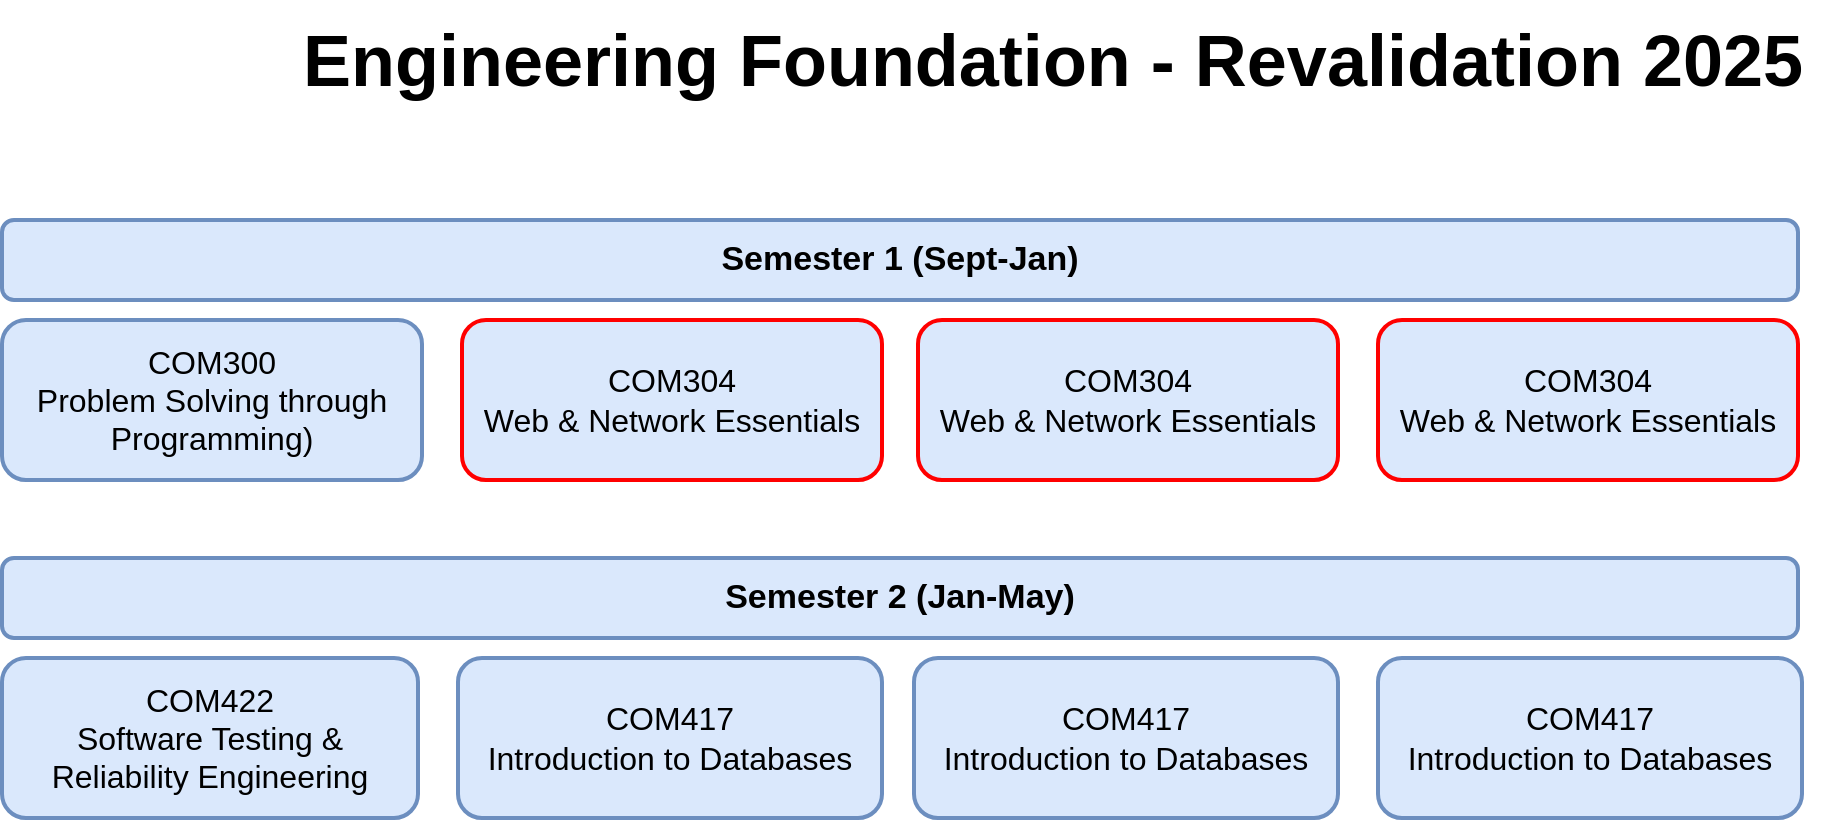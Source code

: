 <mxfile version="26.0.16">
  <diagram name="Page-1" id="dTm7rIVPD1FGJYWbWSoM">
    <mxGraphModel dx="1394" dy="722" grid="1" gridSize="10" guides="1" tooltips="1" connect="1" arrows="1" fold="1" page="1" pageScale="1" pageWidth="827" pageHeight="1169" math="0" shadow="0">
      <root>
        <mxCell id="0" />
        <mxCell id="1" parent="0" />
        <mxCell id="mlFxMyfKqSY4kEZdq88w-4" value="&lt;font&gt;&lt;span style=&quot;font-size: 16px&quot;&gt;COM300&lt;br&gt;Problem Solving through Programming)&lt;/span&gt;&lt;/font&gt;" style="rounded=1;whiteSpace=wrap;html=1;fillColor=#dae8fc;strokeColor=#6c8ebf;strokeWidth=2;" vertex="1" parent="1">
          <mxGeometry x="202" y="1050" width="210" height="80" as="geometry" />
        </mxCell>
        <mxCell id="mlFxMyfKqSY4kEZdq88w-5" value="&lt;font style=&quot;font-size: 16px;&quot;&gt;COM304&lt;br&gt;Web &amp;amp; Network Essentials&lt;br&gt;&lt;/font&gt;" style="rounded=1;whiteSpace=wrap;html=1;fillColor=#dae8fc;strokeColor=#FF0000;strokeWidth=2;" vertex="1" parent="1">
          <mxGeometry x="432" y="1050" width="210" height="80" as="geometry" />
        </mxCell>
        <mxCell id="mlFxMyfKqSY4kEZdq88w-6" value="&lt;font style=&quot;font-size: 17px;&quot;&gt;&lt;b&gt;Semester 1 (Sept-Jan)&lt;/b&gt;&lt;/font&gt;" style="rounded=1;whiteSpace=wrap;html=1;fillColor=#dae8fc;strokeColor=#6c8ebf;strokeWidth=2;" vertex="1" parent="1">
          <mxGeometry x="202" y="1000" width="898" height="40" as="geometry" />
        </mxCell>
        <mxCell id="mlFxMyfKqSY4kEZdq88w-7" value="&lt;font style=&quot;font-size: 16px;&quot;&gt;COM417&lt;br style=&quot;border-color: var(--border-color);&quot;&gt;Introduction to Databases&lt;/font&gt;" style="rounded=1;whiteSpace=wrap;html=1;fillColor=#dae8fc;strokeColor=#6c8ebf;strokeWidth=2;" vertex="1" parent="1">
          <mxGeometry x="430" y="1219" width="212" height="80" as="geometry" />
        </mxCell>
        <mxCell id="mlFxMyfKqSY4kEZdq88w-8" value="&lt;b style=&quot;border-color: var(--border-color); font-size: 17px;&quot;&gt;Semester 2 (Jan-May)&lt;/b&gt;" style="rounded=1;whiteSpace=wrap;html=1;fillColor=#dae8fc;strokeColor=#6c8ebf;strokeWidth=2;" vertex="1" parent="1">
          <mxGeometry x="202" y="1169" width="898" height="40" as="geometry" />
        </mxCell>
        <mxCell id="mlFxMyfKqSY4kEZdq88w-32" value="&lt;font style=&quot;font-size: 36px;&quot;&gt;&lt;b&gt;Engineering Foundation - Revalidation 2025&amp;nbsp;&lt;/b&gt;&lt;/font&gt;" style="text;html=1;align=center;verticalAlign=middle;resizable=0;points=[];autosize=1;strokeColor=none;fillColor=none;" vertex="1" parent="1">
          <mxGeometry x="342" y="890" width="780" height="60" as="geometry" />
        </mxCell>
        <mxCell id="mlFxMyfKqSY4kEZdq88w-35" value="&lt;font style=&quot;font-size: 16px;&quot;&gt;COM422&lt;br&gt;Software Testing &amp;amp; Reliability Engineering&lt;span style=&quot;font-size: 16px&quot;&gt;&lt;br&gt;&lt;/span&gt;&lt;/font&gt;" style="rounded=1;whiteSpace=wrap;html=1;fillColor=#dae8fc;strokeColor=#6c8ebf;strokeWidth=2;" vertex="1" parent="1">
          <mxGeometry x="202" y="1219" width="208" height="80" as="geometry" />
        </mxCell>
        <mxCell id="mlFxMyfKqSY4kEZdq88w-38" value="&lt;font style=&quot;font-size: 16px;&quot;&gt;COM304&lt;br&gt;Web &amp;amp; Network Essentials&lt;br&gt;&lt;/font&gt;" style="rounded=1;whiteSpace=wrap;html=1;fillColor=#dae8fc;strokeColor=#FF0000;strokeWidth=2;" vertex="1" parent="1">
          <mxGeometry x="660" y="1050" width="210" height="80" as="geometry" />
        </mxCell>
        <mxCell id="mlFxMyfKqSY4kEZdq88w-39" value="&lt;font style=&quot;font-size: 16px;&quot;&gt;COM417&lt;br style=&quot;border-color: var(--border-color);&quot;&gt;Introduction to Databases&lt;/font&gt;" style="rounded=1;whiteSpace=wrap;html=1;fillColor=#dae8fc;strokeColor=#6c8ebf;strokeWidth=2;" vertex="1" parent="1">
          <mxGeometry x="658" y="1219" width="212" height="80" as="geometry" />
        </mxCell>
        <mxCell id="mlFxMyfKqSY4kEZdq88w-40" value="&lt;font style=&quot;font-size: 16px;&quot;&gt;COM304&lt;br&gt;Web &amp;amp; Network Essentials&lt;br&gt;&lt;/font&gt;" style="rounded=1;whiteSpace=wrap;html=1;fillColor=#dae8fc;strokeColor=#FF0000;strokeWidth=2;" vertex="1" parent="1">
          <mxGeometry x="890" y="1050" width="210" height="80" as="geometry" />
        </mxCell>
        <mxCell id="mlFxMyfKqSY4kEZdq88w-41" value="&lt;font style=&quot;font-size: 16px;&quot;&gt;COM417&lt;br style=&quot;border-color: var(--border-color);&quot;&gt;Introduction to Databases&lt;/font&gt;" style="rounded=1;whiteSpace=wrap;html=1;fillColor=#dae8fc;strokeColor=#6c8ebf;strokeWidth=2;" vertex="1" parent="1">
          <mxGeometry x="890" y="1219" width="212" height="80" as="geometry" />
        </mxCell>
      </root>
    </mxGraphModel>
  </diagram>
</mxfile>
